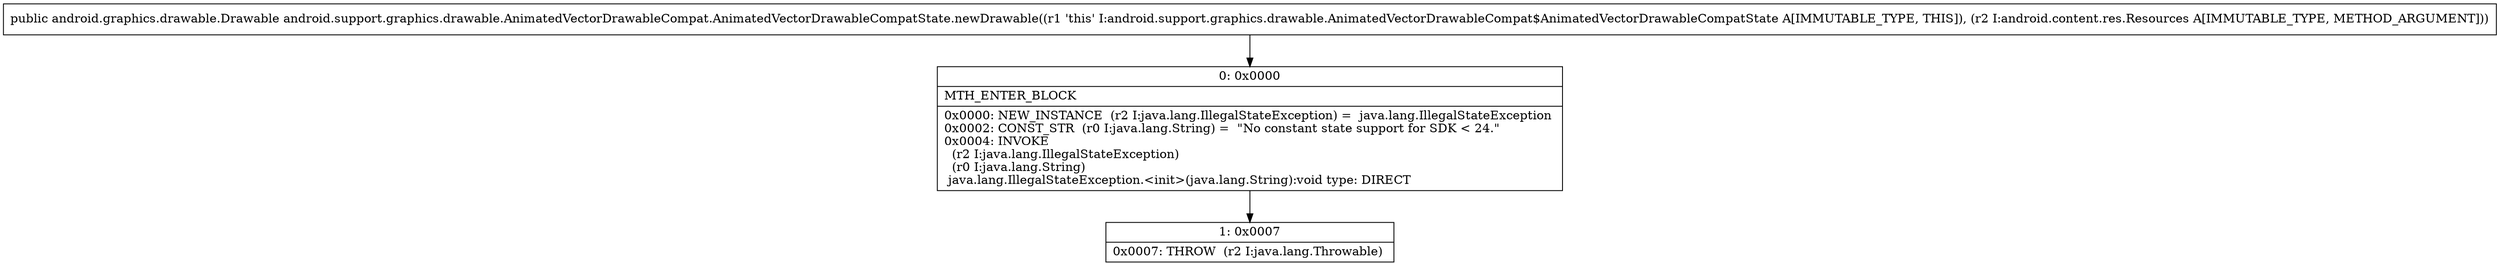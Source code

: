digraph "CFG forandroid.support.graphics.drawable.AnimatedVectorDrawableCompat.AnimatedVectorDrawableCompatState.newDrawable(Landroid\/content\/res\/Resources;)Landroid\/graphics\/drawable\/Drawable;" {
Node_0 [shape=record,label="{0\:\ 0x0000|MTH_ENTER_BLOCK\l|0x0000: NEW_INSTANCE  (r2 I:java.lang.IllegalStateException) =  java.lang.IllegalStateException \l0x0002: CONST_STR  (r0 I:java.lang.String) =  \"No constant state support for SDK \< 24.\" \l0x0004: INVOKE  \l  (r2 I:java.lang.IllegalStateException)\l  (r0 I:java.lang.String)\l java.lang.IllegalStateException.\<init\>(java.lang.String):void type: DIRECT \l}"];
Node_1 [shape=record,label="{1\:\ 0x0007|0x0007: THROW  (r2 I:java.lang.Throwable) \l}"];
MethodNode[shape=record,label="{public android.graphics.drawable.Drawable android.support.graphics.drawable.AnimatedVectorDrawableCompat.AnimatedVectorDrawableCompatState.newDrawable((r1 'this' I:android.support.graphics.drawable.AnimatedVectorDrawableCompat$AnimatedVectorDrawableCompatState A[IMMUTABLE_TYPE, THIS]), (r2 I:android.content.res.Resources A[IMMUTABLE_TYPE, METHOD_ARGUMENT])) }"];
MethodNode -> Node_0;
Node_0 -> Node_1;
}

